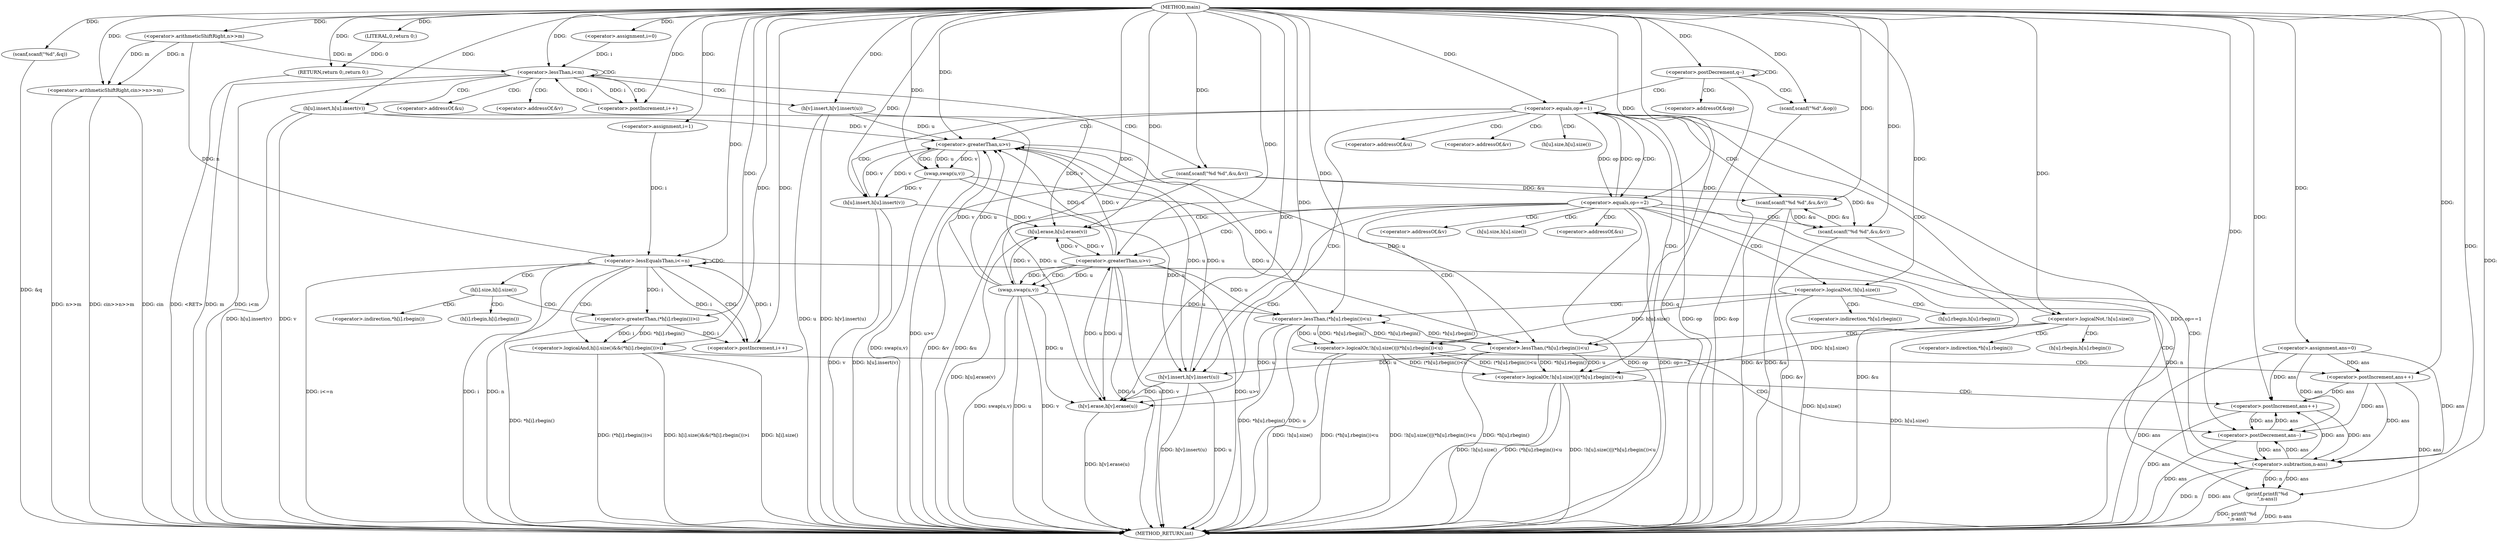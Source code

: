 digraph "main" {  
"1000107" [label = "(METHOD,main)" ]
"1000253" [label = "(METHOD_RETURN,int)" ]
"1000112" [label = "(<operator>.arithmeticShiftRight,cin>>n>>m)" ]
"1000141" [label = "(<operator>.assignment,ans=0)" ]
"1000164" [label = "(scanf,scanf(\"%d\",&q))" ]
"1000251" [label = "(RETURN,return 0;,return 0;)" ]
"1000119" [label = "(<operator>.assignment,i=0)" ]
"1000122" [label = "(<operator>.lessThan,i<m)" ]
"1000125" [label = "(<operator>.postIncrement,i++)" ]
"1000146" [label = "(<operator>.assignment,i=1)" ]
"1000149" [label = "(<operator>.lessEqualsThan,i<=n)" ]
"1000152" [label = "(<operator>.postIncrement,i++)" ]
"1000169" [label = "(<operator>.postDecrement,q--)" ]
"1000252" [label = "(LITERAL,0,return 0;)" ]
"1000114" [label = "(<operator>.arithmeticShiftRight,n>>m)" ]
"1000130" [label = "(scanf,scanf(\"%d %d\",&u,&v))" ]
"1000136" [label = "(h[u].insert,h[u].insert(v))" ]
"1000138" [label = "(h[v].insert,h[v].insert(u))" ]
"1000175" [label = "(scanf,scanf(\"%d\",&op))" ]
"1000156" [label = "(<operator>.logicalAnd,h[i].size()&&(*h[i].rbegin())>i)" ]
"1000162" [label = "(<operator>.postIncrement,ans++)" ]
"1000180" [label = "(<operator>.equals,op==1)" ]
"1000184" [label = "(scanf,scanf(\"%d %d\",&u,&v))" ]
"1000207" [label = "(h[u].insert,h[u].insert(v))" ]
"1000209" [label = "(h[v].insert,h[v].insert(u))" ]
"1000158" [label = "(<operator>.greaterThan,(*h[i].rbegin())>i)" ]
"1000191" [label = "(<operator>.greaterThan,u>v)" ]
"1000194" [label = "(swap,swap(u,v))" ]
"1000198" [label = "(<operator>.logicalOr,!h[u].size()||(*h[u].rbegin())<u)" ]
"1000205" [label = "(<operator>.postIncrement,ans++)" ]
"1000213" [label = "(<operator>.equals,op==2)" ]
"1000217" [label = "(scanf,scanf(\"%d %d\",&u,&v))" ]
"1000223" [label = "(h[u].erase,h[u].erase(v))" ]
"1000225" [label = "(h[v].erase,h[v].erase(u))" ]
"1000199" [label = "(<operator>.logicalNot,!h[u].size())" ]
"1000201" [label = "(<operator>.lessThan,(*h[u].rbegin())<u)" ]
"1000228" [label = "(<operator>.greaterThan,u>v)" ]
"1000231" [label = "(swap,swap(u,v))" ]
"1000235" [label = "(<operator>.logicalOr,!h[u].size()||(*h[u].rbegin())<u)" ]
"1000242" [label = "(<operator>.postDecrement,ans--)" ]
"1000246" [label = "(printf,printf(\"%d\n\",n-ans))" ]
"1000236" [label = "(<operator>.logicalNot,!h[u].size())" ]
"1000238" [label = "(<operator>.lessThan,(*h[u].rbegin())<u)" ]
"1000248" [label = "(<operator>.subtraction,n-ans)" ]
"1000132" [label = "(<operator>.addressOf,&u)" ]
"1000134" [label = "(<operator>.addressOf,&v)" ]
"1000177" [label = "(<operator>.addressOf,&op)" ]
"1000157" [label = "(h[i].size,h[i].size())" ]
"1000159" [label = "(<operator>.indirection,*h[i].rbegin())" ]
"1000186" [label = "(<operator>.addressOf,&u)" ]
"1000188" [label = "(<operator>.addressOf,&v)" ]
"1000160" [label = "(h[i].rbegin,h[i].rbegin())" ]
"1000200" [label = "(h[u].size,h[u].size())" ]
"1000202" [label = "(<operator>.indirection,*h[u].rbegin())" ]
"1000219" [label = "(<operator>.addressOf,&u)" ]
"1000221" [label = "(<operator>.addressOf,&v)" ]
"1000203" [label = "(h[u].rbegin,h[u].rbegin())" ]
"1000237" [label = "(h[u].size,h[u].size())" ]
"1000239" [label = "(<operator>.indirection,*h[u].rbegin())" ]
"1000240" [label = "(h[u].rbegin,h[u].rbegin())" ]
  "1000112" -> "1000253"  [ label = "DDG: n>>m"] 
  "1000112" -> "1000253"  [ label = "DDG: cin>>n>>m"] 
  "1000122" -> "1000253"  [ label = "DDG: m"] 
  "1000122" -> "1000253"  [ label = "DDG: i<m"] 
  "1000141" -> "1000253"  [ label = "DDG: ans"] 
  "1000149" -> "1000253"  [ label = "DDG: i"] 
  "1000149" -> "1000253"  [ label = "DDG: n"] 
  "1000149" -> "1000253"  [ label = "DDG: i<=n"] 
  "1000164" -> "1000253"  [ label = "DDG: &q"] 
  "1000169" -> "1000253"  [ label = "DDG: q"] 
  "1000175" -> "1000253"  [ label = "DDG: &op"] 
  "1000180" -> "1000253"  [ label = "DDG: op"] 
  "1000180" -> "1000253"  [ label = "DDG: op==1"] 
  "1000213" -> "1000253"  [ label = "DDG: op"] 
  "1000213" -> "1000253"  [ label = "DDG: op==2"] 
  "1000248" -> "1000253"  [ label = "DDG: n"] 
  "1000248" -> "1000253"  [ label = "DDG: ans"] 
  "1000246" -> "1000253"  [ label = "DDG: n-ans"] 
  "1000246" -> "1000253"  [ label = "DDG: printf(\"%d\n\",n-ans)"] 
  "1000217" -> "1000253"  [ label = "DDG: &u"] 
  "1000217" -> "1000253"  [ label = "DDG: &v"] 
  "1000223" -> "1000253"  [ label = "DDG: h[u].erase(v)"] 
  "1000225" -> "1000253"  [ label = "DDG: h[v].erase(u)"] 
  "1000228" -> "1000253"  [ label = "DDG: u"] 
  "1000228" -> "1000253"  [ label = "DDG: v"] 
  "1000228" -> "1000253"  [ label = "DDG: u>v"] 
  "1000231" -> "1000253"  [ label = "DDG: u"] 
  "1000231" -> "1000253"  [ label = "DDG: v"] 
  "1000231" -> "1000253"  [ label = "DDG: swap(u,v)"] 
  "1000236" -> "1000253"  [ label = "DDG: h[u].size()"] 
  "1000235" -> "1000253"  [ label = "DDG: !h[u].size()"] 
  "1000238" -> "1000253"  [ label = "DDG: *h[u].rbegin()"] 
  "1000238" -> "1000253"  [ label = "DDG: u"] 
  "1000235" -> "1000253"  [ label = "DDG: (*h[u].rbegin())<u"] 
  "1000235" -> "1000253"  [ label = "DDG: !h[u].size()||(*h[u].rbegin())<u"] 
  "1000242" -> "1000253"  [ label = "DDG: ans"] 
  "1000184" -> "1000253"  [ label = "DDG: &u"] 
  "1000184" -> "1000253"  [ label = "DDG: &v"] 
  "1000191" -> "1000253"  [ label = "DDG: u>v"] 
  "1000194" -> "1000253"  [ label = "DDG: swap(u,v)"] 
  "1000199" -> "1000253"  [ label = "DDG: h[u].size()"] 
  "1000198" -> "1000253"  [ label = "DDG: !h[u].size()"] 
  "1000201" -> "1000253"  [ label = "DDG: *h[u].rbegin()"] 
  "1000198" -> "1000253"  [ label = "DDG: (*h[u].rbegin())<u"] 
  "1000198" -> "1000253"  [ label = "DDG: !h[u].size()||(*h[u].rbegin())<u"] 
  "1000205" -> "1000253"  [ label = "DDG: ans"] 
  "1000207" -> "1000253"  [ label = "DDG: v"] 
  "1000207" -> "1000253"  [ label = "DDG: h[u].insert(v)"] 
  "1000209" -> "1000253"  [ label = "DDG: u"] 
  "1000209" -> "1000253"  [ label = "DDG: h[v].insert(u)"] 
  "1000156" -> "1000253"  [ label = "DDG: h[i].size()"] 
  "1000158" -> "1000253"  [ label = "DDG: *h[i].rbegin()"] 
  "1000156" -> "1000253"  [ label = "DDG: (*h[i].rbegin())>i"] 
  "1000156" -> "1000253"  [ label = "DDG: h[i].size()&&(*h[i].rbegin())>i"] 
  "1000162" -> "1000253"  [ label = "DDG: ans"] 
  "1000130" -> "1000253"  [ label = "DDG: &u"] 
  "1000130" -> "1000253"  [ label = "DDG: &v"] 
  "1000136" -> "1000253"  [ label = "DDG: v"] 
  "1000136" -> "1000253"  [ label = "DDG: h[u].insert(v)"] 
  "1000138" -> "1000253"  [ label = "DDG: u"] 
  "1000138" -> "1000253"  [ label = "DDG: h[v].insert(u)"] 
  "1000251" -> "1000253"  [ label = "DDG: <RET>"] 
  "1000112" -> "1000253"  [ label = "DDG: cin"] 
  "1000107" -> "1000141"  [ label = "DDG: "] 
  "1000107" -> "1000164"  [ label = "DDG: "] 
  "1000252" -> "1000251"  [ label = "DDG: 0"] 
  "1000107" -> "1000251"  [ label = "DDG: "] 
  "1000107" -> "1000112"  [ label = "DDG: "] 
  "1000114" -> "1000112"  [ label = "DDG: n"] 
  "1000114" -> "1000112"  [ label = "DDG: m"] 
  "1000107" -> "1000119"  [ label = "DDG: "] 
  "1000107" -> "1000146"  [ label = "DDG: "] 
  "1000107" -> "1000252"  [ label = "DDG: "] 
  "1000107" -> "1000114"  [ label = "DDG: "] 
  "1000119" -> "1000122"  [ label = "DDG: i"] 
  "1000125" -> "1000122"  [ label = "DDG: i"] 
  "1000107" -> "1000122"  [ label = "DDG: "] 
  "1000114" -> "1000122"  [ label = "DDG: m"] 
  "1000122" -> "1000125"  [ label = "DDG: i"] 
  "1000107" -> "1000125"  [ label = "DDG: "] 
  "1000107" -> "1000130"  [ label = "DDG: "] 
  "1000146" -> "1000149"  [ label = "DDG: i"] 
  "1000152" -> "1000149"  [ label = "DDG: i"] 
  "1000107" -> "1000149"  [ label = "DDG: "] 
  "1000114" -> "1000149"  [ label = "DDG: n"] 
  "1000149" -> "1000152"  [ label = "DDG: i"] 
  "1000158" -> "1000152"  [ label = "DDG: i"] 
  "1000107" -> "1000152"  [ label = "DDG: "] 
  "1000107" -> "1000169"  [ label = "DDG: "] 
  "1000107" -> "1000175"  [ label = "DDG: "] 
  "1000107" -> "1000136"  [ label = "DDG: "] 
  "1000107" -> "1000138"  [ label = "DDG: "] 
  "1000107" -> "1000156"  [ label = "DDG: "] 
  "1000158" -> "1000156"  [ label = "DDG: i"] 
  "1000158" -> "1000156"  [ label = "DDG: *h[i].rbegin()"] 
  "1000141" -> "1000162"  [ label = "DDG: ans"] 
  "1000107" -> "1000162"  [ label = "DDG: "] 
  "1000213" -> "1000180"  [ label = "DDG: op"] 
  "1000107" -> "1000180"  [ label = "DDG: "] 
  "1000107" -> "1000184"  [ label = "DDG: "] 
  "1000149" -> "1000158"  [ label = "DDG: i"] 
  "1000107" -> "1000158"  [ label = "DDG: "] 
  "1000217" -> "1000184"  [ label = "DDG: &u"] 
  "1000130" -> "1000184"  [ label = "DDG: &u"] 
  "1000191" -> "1000207"  [ label = "DDG: v"] 
  "1000194" -> "1000207"  [ label = "DDG: v"] 
  "1000107" -> "1000207"  [ label = "DDG: "] 
  "1000191" -> "1000209"  [ label = "DDG: u"] 
  "1000194" -> "1000209"  [ label = "DDG: u"] 
  "1000201" -> "1000209"  [ label = "DDG: u"] 
  "1000107" -> "1000209"  [ label = "DDG: "] 
  "1000228" -> "1000191"  [ label = "DDG: u"] 
  "1000231" -> "1000191"  [ label = "DDG: u"] 
  "1000238" -> "1000191"  [ label = "DDG: u"] 
  "1000209" -> "1000191"  [ label = "DDG: u"] 
  "1000138" -> "1000191"  [ label = "DDG: u"] 
  "1000107" -> "1000191"  [ label = "DDG: "] 
  "1000228" -> "1000191"  [ label = "DDG: v"] 
  "1000231" -> "1000191"  [ label = "DDG: v"] 
  "1000207" -> "1000191"  [ label = "DDG: v"] 
  "1000136" -> "1000191"  [ label = "DDG: v"] 
  "1000191" -> "1000194"  [ label = "DDG: u"] 
  "1000107" -> "1000194"  [ label = "DDG: "] 
  "1000191" -> "1000194"  [ label = "DDG: v"] 
  "1000199" -> "1000198"  [ label = "DDG: h[u].size()"] 
  "1000201" -> "1000198"  [ label = "DDG: *h[u].rbegin()"] 
  "1000201" -> "1000198"  [ label = "DDG: u"] 
  "1000235" -> "1000198"  [ label = "DDG: (*h[u].rbegin())<u"] 
  "1000141" -> "1000205"  [ label = "DDG: ans"] 
  "1000248" -> "1000205"  [ label = "DDG: ans"] 
  "1000242" -> "1000205"  [ label = "DDG: ans"] 
  "1000162" -> "1000205"  [ label = "DDG: ans"] 
  "1000107" -> "1000205"  [ label = "DDG: "] 
  "1000180" -> "1000213"  [ label = "DDG: op"] 
  "1000107" -> "1000213"  [ label = "DDG: "] 
  "1000107" -> "1000217"  [ label = "DDG: "] 
  "1000107" -> "1000199"  [ label = "DDG: "] 
  "1000238" -> "1000201"  [ label = "DDG: *h[u].rbegin()"] 
  "1000191" -> "1000201"  [ label = "DDG: u"] 
  "1000194" -> "1000201"  [ label = "DDG: u"] 
  "1000107" -> "1000201"  [ label = "DDG: "] 
  "1000184" -> "1000217"  [ label = "DDG: &u"] 
  "1000130" -> "1000217"  [ label = "DDG: &u"] 
  "1000228" -> "1000223"  [ label = "DDG: v"] 
  "1000231" -> "1000223"  [ label = "DDG: v"] 
  "1000207" -> "1000223"  [ label = "DDG: v"] 
  "1000136" -> "1000223"  [ label = "DDG: v"] 
  "1000107" -> "1000223"  [ label = "DDG: "] 
  "1000228" -> "1000225"  [ label = "DDG: u"] 
  "1000231" -> "1000225"  [ label = "DDG: u"] 
  "1000238" -> "1000225"  [ label = "DDG: u"] 
  "1000209" -> "1000225"  [ label = "DDG: u"] 
  "1000138" -> "1000225"  [ label = "DDG: u"] 
  "1000107" -> "1000225"  [ label = "DDG: "] 
  "1000225" -> "1000228"  [ label = "DDG: u"] 
  "1000107" -> "1000228"  [ label = "DDG: "] 
  "1000223" -> "1000228"  [ label = "DDG: v"] 
  "1000228" -> "1000231"  [ label = "DDG: u"] 
  "1000107" -> "1000231"  [ label = "DDG: "] 
  "1000228" -> "1000231"  [ label = "DDG: v"] 
  "1000236" -> "1000235"  [ label = "DDG: h[u].size()"] 
  "1000238" -> "1000235"  [ label = "DDG: *h[u].rbegin()"] 
  "1000238" -> "1000235"  [ label = "DDG: u"] 
  "1000198" -> "1000235"  [ label = "DDG: (*h[u].rbegin())<u"] 
  "1000141" -> "1000242"  [ label = "DDG: ans"] 
  "1000248" -> "1000242"  [ label = "DDG: ans"] 
  "1000205" -> "1000242"  [ label = "DDG: ans"] 
  "1000162" -> "1000242"  [ label = "DDG: ans"] 
  "1000107" -> "1000242"  [ label = "DDG: "] 
  "1000107" -> "1000246"  [ label = "DDG: "] 
  "1000248" -> "1000246"  [ label = "DDG: ans"] 
  "1000248" -> "1000246"  [ label = "DDG: n"] 
  "1000107" -> "1000236"  [ label = "DDG: "] 
  "1000201" -> "1000238"  [ label = "DDG: *h[u].rbegin()"] 
  "1000228" -> "1000238"  [ label = "DDG: u"] 
  "1000231" -> "1000238"  [ label = "DDG: u"] 
  "1000107" -> "1000238"  [ label = "DDG: "] 
  "1000149" -> "1000248"  [ label = "DDG: n"] 
  "1000107" -> "1000248"  [ label = "DDG: "] 
  "1000141" -> "1000248"  [ label = "DDG: ans"] 
  "1000242" -> "1000248"  [ label = "DDG: ans"] 
  "1000205" -> "1000248"  [ label = "DDG: ans"] 
  "1000162" -> "1000248"  [ label = "DDG: ans"] 
  "1000122" -> "1000125"  [ label = "CDG: "] 
  "1000122" -> "1000136"  [ label = "CDG: "] 
  "1000122" -> "1000122"  [ label = "CDG: "] 
  "1000122" -> "1000132"  [ label = "CDG: "] 
  "1000122" -> "1000130"  [ label = "CDG: "] 
  "1000122" -> "1000138"  [ label = "CDG: "] 
  "1000122" -> "1000134"  [ label = "CDG: "] 
  "1000149" -> "1000156"  [ label = "CDG: "] 
  "1000149" -> "1000152"  [ label = "CDG: "] 
  "1000149" -> "1000157"  [ label = "CDG: "] 
  "1000149" -> "1000149"  [ label = "CDG: "] 
  "1000169" -> "1000180"  [ label = "CDG: "] 
  "1000169" -> "1000169"  [ label = "CDG: "] 
  "1000169" -> "1000175"  [ label = "CDG: "] 
  "1000169" -> "1000177"  [ label = "CDG: "] 
  "1000156" -> "1000162"  [ label = "CDG: "] 
  "1000180" -> "1000200"  [ label = "CDG: "] 
  "1000180" -> "1000191"  [ label = "CDG: "] 
  "1000180" -> "1000199"  [ label = "CDG: "] 
  "1000180" -> "1000213"  [ label = "CDG: "] 
  "1000180" -> "1000186"  [ label = "CDG: "] 
  "1000180" -> "1000188"  [ label = "CDG: "] 
  "1000180" -> "1000207"  [ label = "CDG: "] 
  "1000180" -> "1000184"  [ label = "CDG: "] 
  "1000180" -> "1000209"  [ label = "CDG: "] 
  "1000180" -> "1000198"  [ label = "CDG: "] 
  "1000157" -> "1000159"  [ label = "CDG: "] 
  "1000157" -> "1000158"  [ label = "CDG: "] 
  "1000157" -> "1000160"  [ label = "CDG: "] 
  "1000191" -> "1000194"  [ label = "CDG: "] 
  "1000198" -> "1000205"  [ label = "CDG: "] 
  "1000213" -> "1000246"  [ label = "CDG: "] 
  "1000213" -> "1000221"  [ label = "CDG: "] 
  "1000213" -> "1000219"  [ label = "CDG: "] 
  "1000213" -> "1000236"  [ label = "CDG: "] 
  "1000213" -> "1000225"  [ label = "CDG: "] 
  "1000213" -> "1000235"  [ label = "CDG: "] 
  "1000213" -> "1000237"  [ label = "CDG: "] 
  "1000213" -> "1000248"  [ label = "CDG: "] 
  "1000213" -> "1000217"  [ label = "CDG: "] 
  "1000213" -> "1000223"  [ label = "CDG: "] 
  "1000213" -> "1000228"  [ label = "CDG: "] 
  "1000199" -> "1000203"  [ label = "CDG: "] 
  "1000199" -> "1000201"  [ label = "CDG: "] 
  "1000199" -> "1000202"  [ label = "CDG: "] 
  "1000228" -> "1000231"  [ label = "CDG: "] 
  "1000235" -> "1000242"  [ label = "CDG: "] 
  "1000236" -> "1000239"  [ label = "CDG: "] 
  "1000236" -> "1000238"  [ label = "CDG: "] 
  "1000236" -> "1000240"  [ label = "CDG: "] 
}
